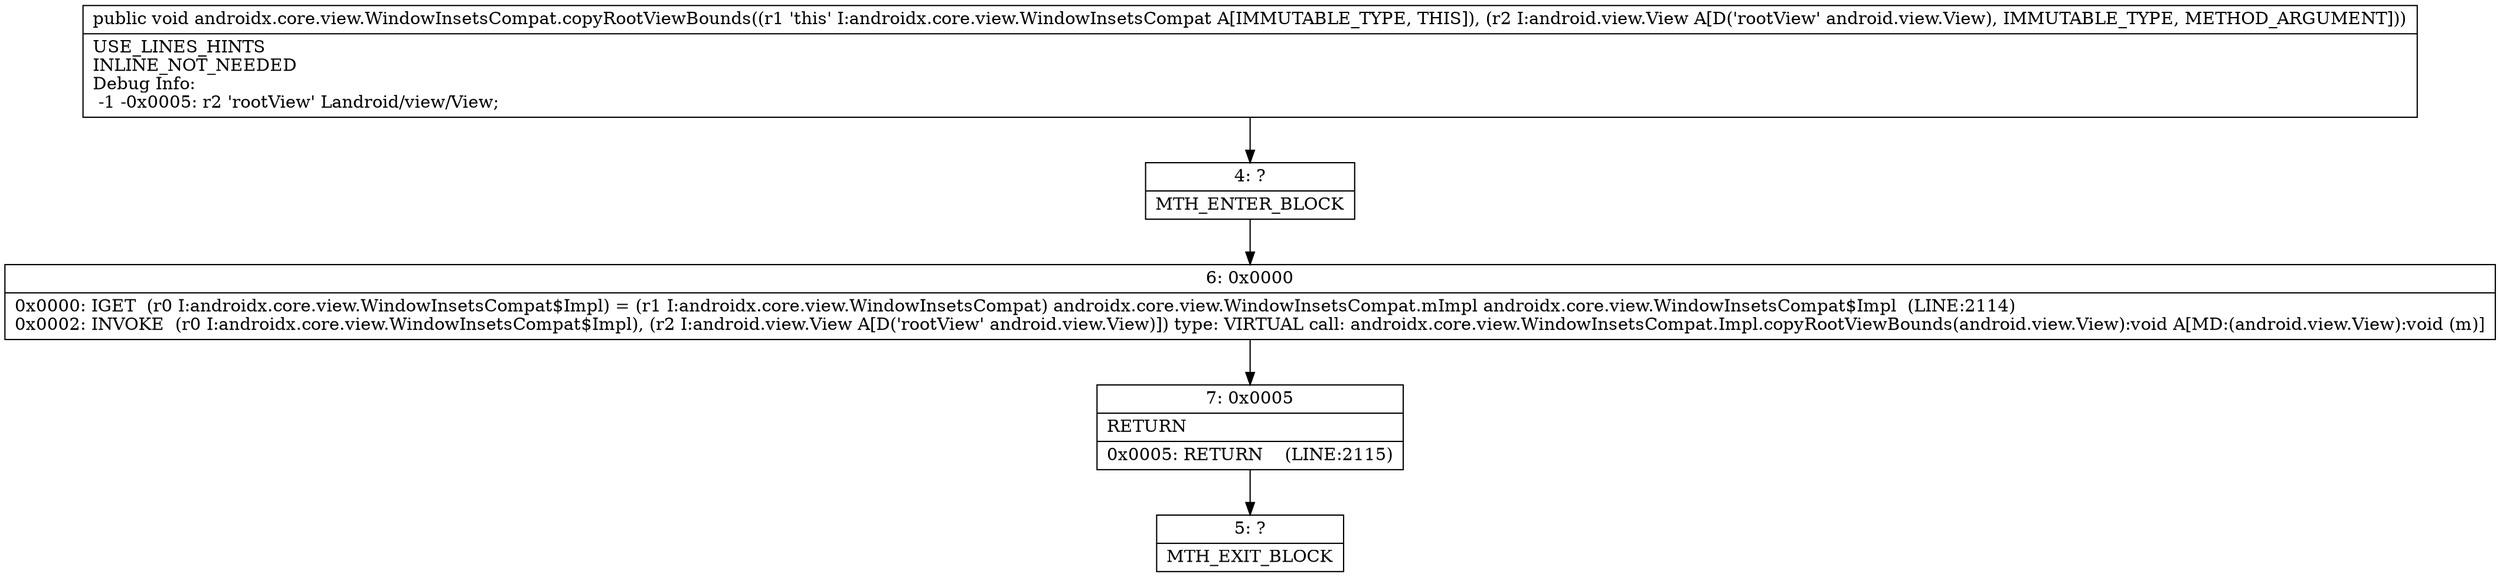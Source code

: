 digraph "CFG forandroidx.core.view.WindowInsetsCompat.copyRootViewBounds(Landroid\/view\/View;)V" {
Node_4 [shape=record,label="{4\:\ ?|MTH_ENTER_BLOCK\l}"];
Node_6 [shape=record,label="{6\:\ 0x0000|0x0000: IGET  (r0 I:androidx.core.view.WindowInsetsCompat$Impl) = (r1 I:androidx.core.view.WindowInsetsCompat) androidx.core.view.WindowInsetsCompat.mImpl androidx.core.view.WindowInsetsCompat$Impl  (LINE:2114)\l0x0002: INVOKE  (r0 I:androidx.core.view.WindowInsetsCompat$Impl), (r2 I:android.view.View A[D('rootView' android.view.View)]) type: VIRTUAL call: androidx.core.view.WindowInsetsCompat.Impl.copyRootViewBounds(android.view.View):void A[MD:(android.view.View):void (m)]\l}"];
Node_7 [shape=record,label="{7\:\ 0x0005|RETURN\l|0x0005: RETURN    (LINE:2115)\l}"];
Node_5 [shape=record,label="{5\:\ ?|MTH_EXIT_BLOCK\l}"];
MethodNode[shape=record,label="{public void androidx.core.view.WindowInsetsCompat.copyRootViewBounds((r1 'this' I:androidx.core.view.WindowInsetsCompat A[IMMUTABLE_TYPE, THIS]), (r2 I:android.view.View A[D('rootView' android.view.View), IMMUTABLE_TYPE, METHOD_ARGUMENT]))  | USE_LINES_HINTS\lINLINE_NOT_NEEDED\lDebug Info:\l  \-1 \-0x0005: r2 'rootView' Landroid\/view\/View;\l}"];
MethodNode -> Node_4;Node_4 -> Node_6;
Node_6 -> Node_7;
Node_7 -> Node_5;
}

